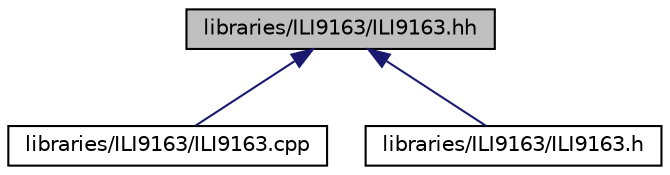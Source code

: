 digraph "libraries/ILI9163/ILI9163.hh"
{
  edge [fontname="Helvetica",fontsize="10",labelfontname="Helvetica",labelfontsize="10"];
  node [fontname="Helvetica",fontsize="10",shape=record];
  Node1 [label="libraries/ILI9163/ILI9163.hh",height=0.2,width=0.4,color="black", fillcolor="grey75", style="filled", fontcolor="black"];
  Node1 -> Node2 [dir="back",color="midnightblue",fontsize="10",style="solid",fontname="Helvetica"];
  Node2 [label="libraries/ILI9163/ILI9163.cpp",height=0.2,width=0.4,color="black", fillcolor="white", style="filled",URL="$d6/d90/ILI9163_8cpp.html"];
  Node1 -> Node3 [dir="back",color="midnightblue",fontsize="10",style="solid",fontname="Helvetica"];
  Node3 [label="libraries/ILI9163/ILI9163.h",height=0.2,width=0.4,color="black", fillcolor="white", style="filled",URL="$d8/d98/ILI9163_8h.html"];
}
